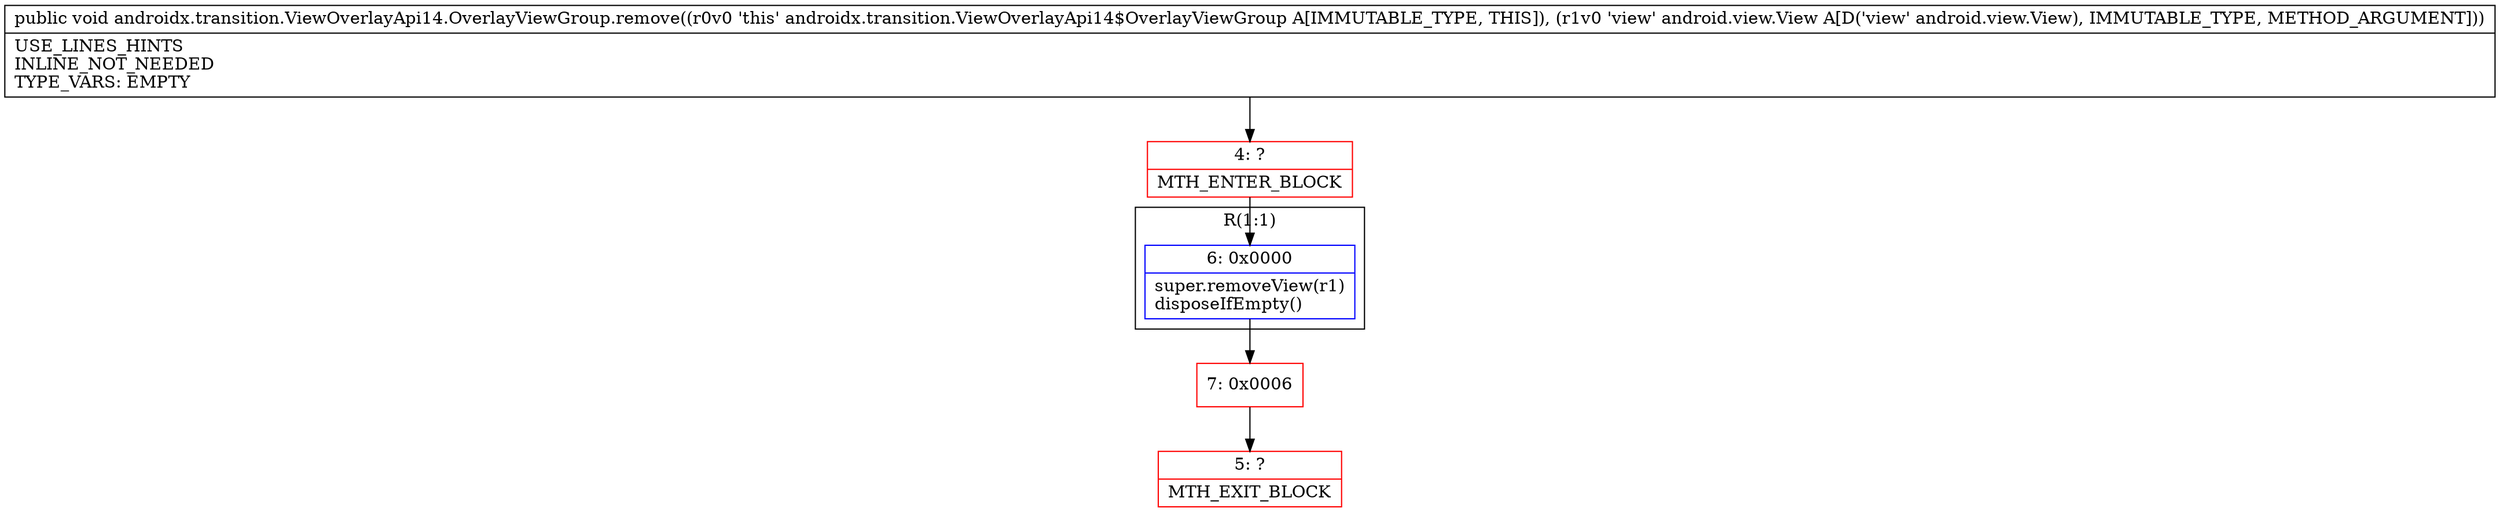 digraph "CFG forandroidx.transition.ViewOverlayApi14.OverlayViewGroup.remove(Landroid\/view\/View;)V" {
subgraph cluster_Region_1772578958 {
label = "R(1:1)";
node [shape=record,color=blue];
Node_6 [shape=record,label="{6\:\ 0x0000|super.removeView(r1)\ldisposeIfEmpty()\l}"];
}
Node_4 [shape=record,color=red,label="{4\:\ ?|MTH_ENTER_BLOCK\l}"];
Node_7 [shape=record,color=red,label="{7\:\ 0x0006}"];
Node_5 [shape=record,color=red,label="{5\:\ ?|MTH_EXIT_BLOCK\l}"];
MethodNode[shape=record,label="{public void androidx.transition.ViewOverlayApi14.OverlayViewGroup.remove((r0v0 'this' androidx.transition.ViewOverlayApi14$OverlayViewGroup A[IMMUTABLE_TYPE, THIS]), (r1v0 'view' android.view.View A[D('view' android.view.View), IMMUTABLE_TYPE, METHOD_ARGUMENT]))  | USE_LINES_HINTS\lINLINE_NOT_NEEDED\lTYPE_VARS: EMPTY\l}"];
MethodNode -> Node_4;Node_6 -> Node_7;
Node_4 -> Node_6;
Node_7 -> Node_5;
}

